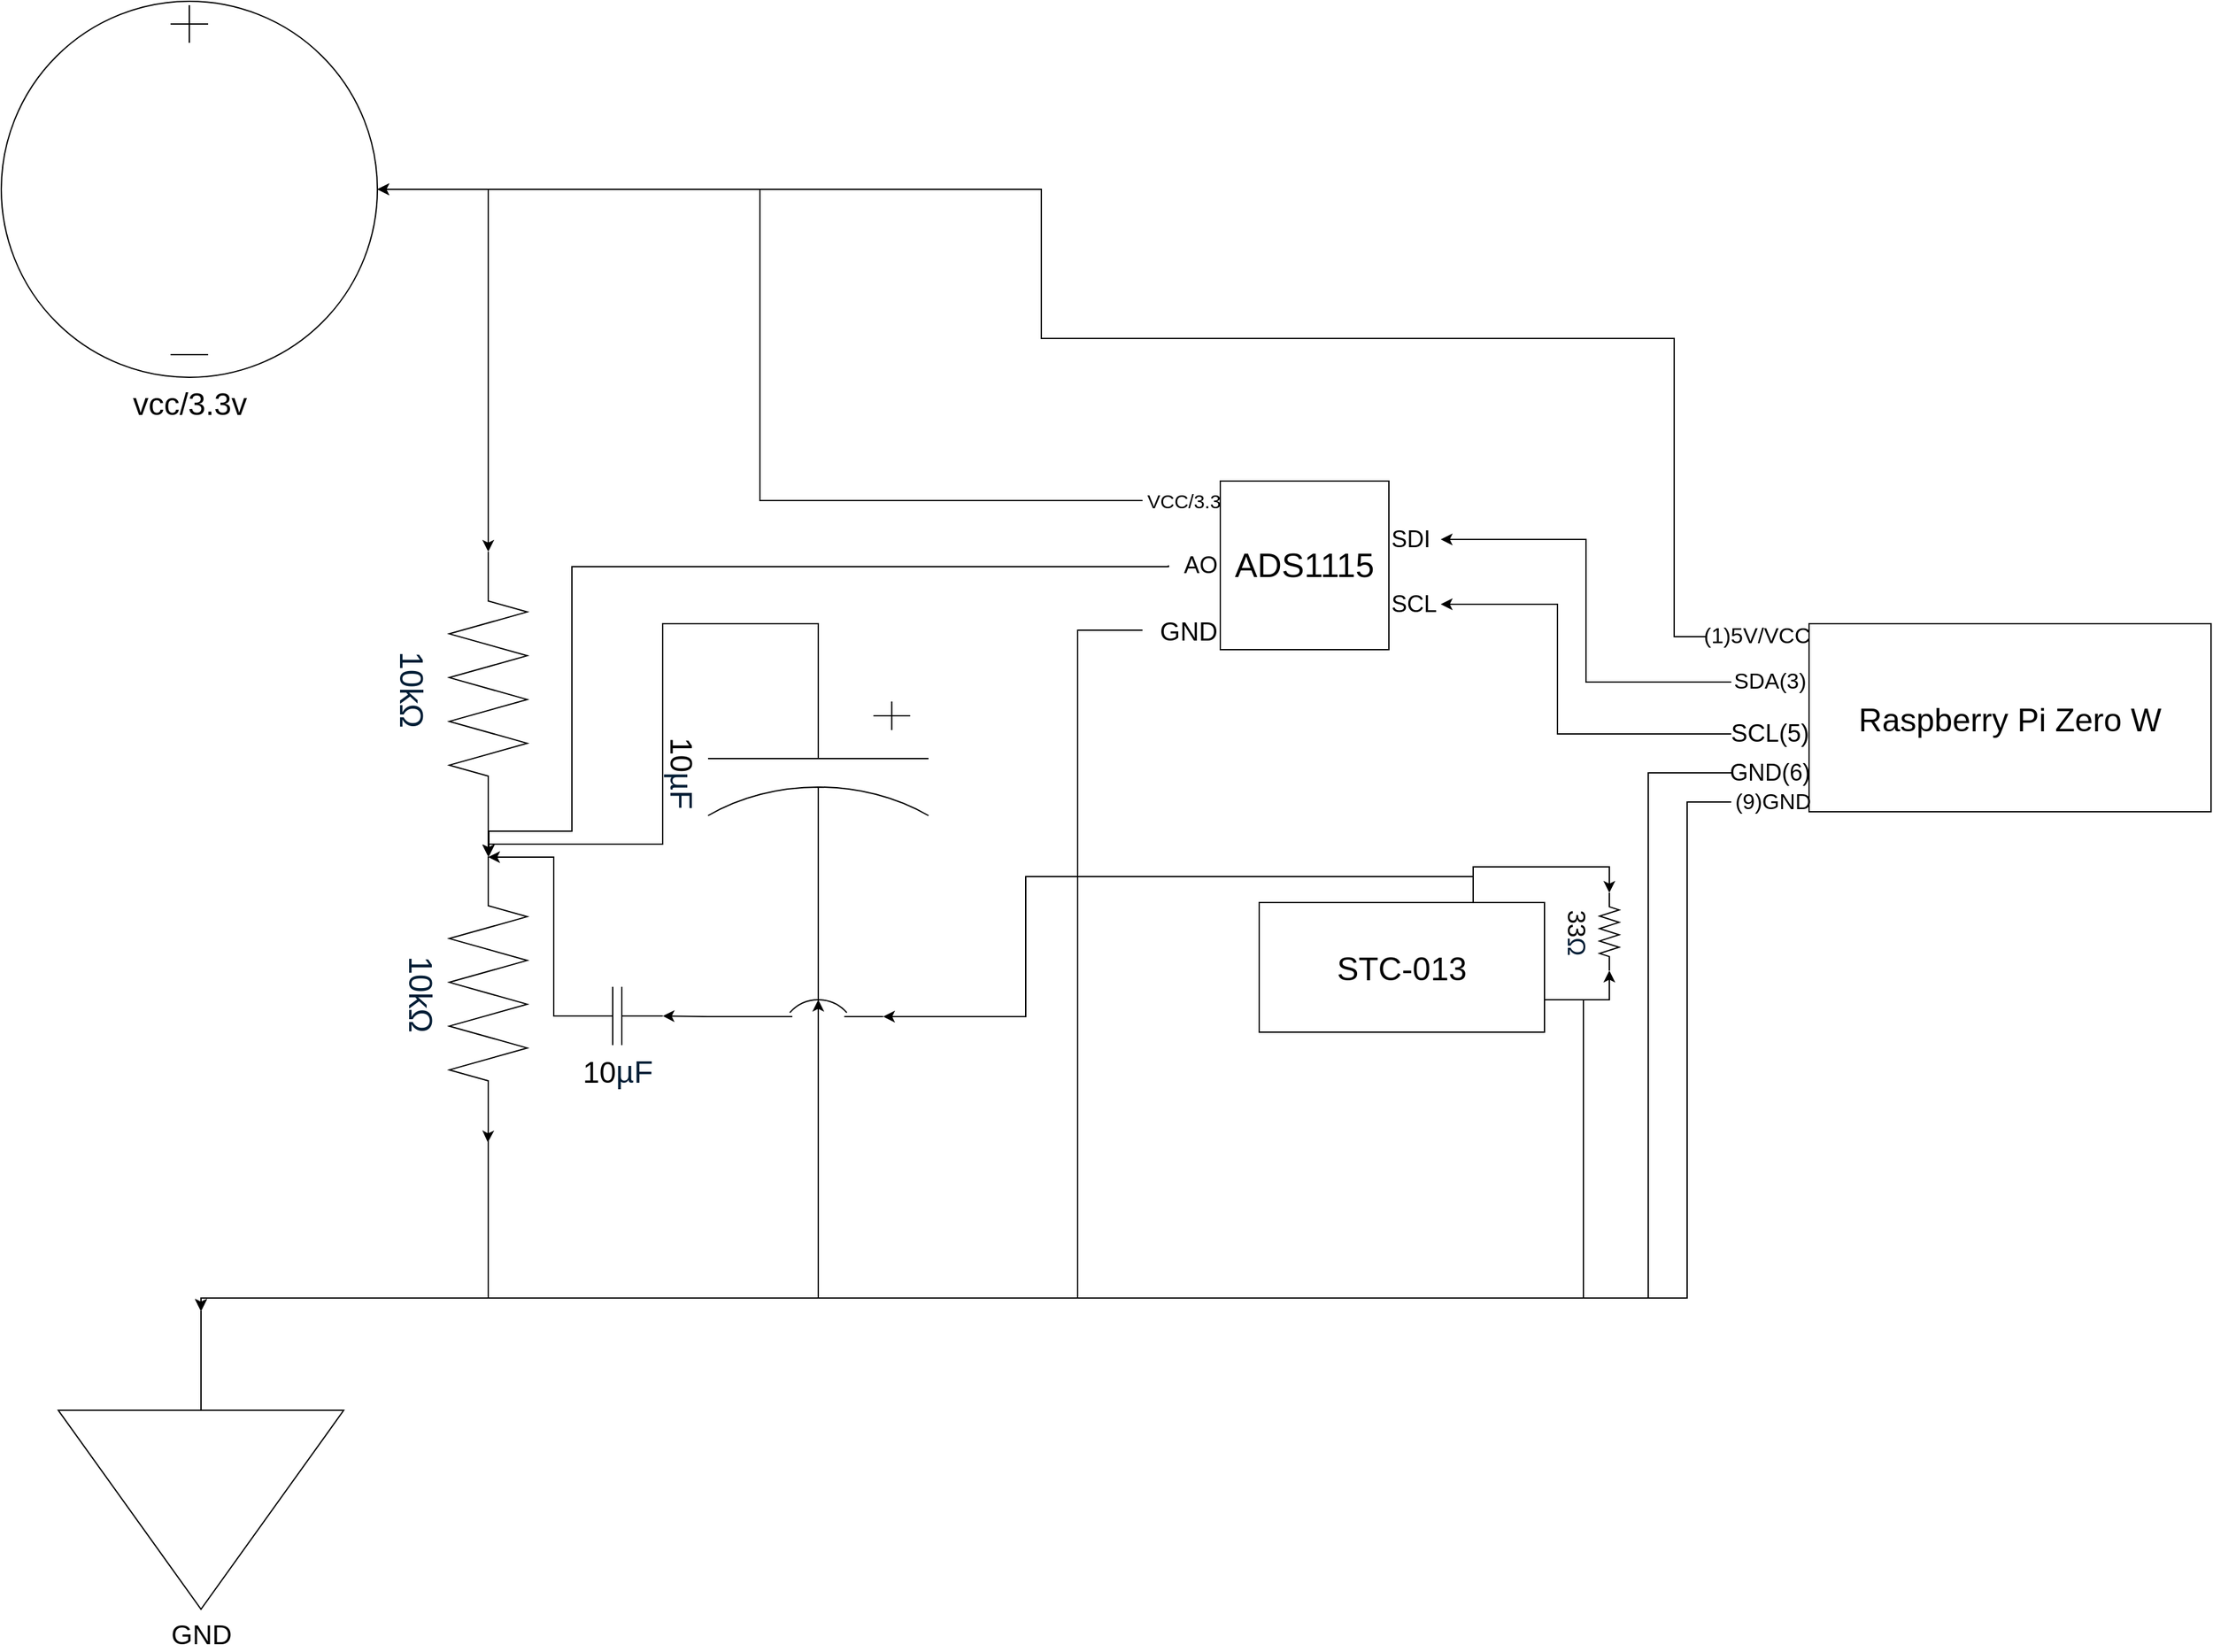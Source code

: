 <mxfile version="28.0.6">
  <diagram name="Page-1" id="vNXdkOcBj9Wq41IBkxlO">
    <mxGraphModel dx="2605" dy="2594" grid="1" gridSize="10" guides="1" tooltips="1" connect="1" arrows="1" fold="1" page="1" pageScale="1" pageWidth="827" pageHeight="1169" math="0" shadow="0">
      <root>
        <mxCell id="0" />
        <mxCell id="1" parent="0" />
        <mxCell id="6fYzGvUYfayJuw-_JPxw-3" value="&lt;span style=&quot;font-size: 24px;&quot;&gt;vcc/3.3v&lt;/span&gt;" style="pointerEvents=1;verticalLabelPosition=bottom;shadow=0;dashed=0;align=center;html=1;verticalAlign=top;shape=mxgraph.electrical.signal_sources.source;aspect=fixed;points=[[0.5,0,0],[1,0.5,0],[0.5,1,0],[0,0.5,0]];elSignalType=dc3;" parent="1" vertex="1">
          <mxGeometry x="260" y="-150" width="290" height="290" as="geometry" />
        </mxCell>
        <mxCell id="6fYzGvUYfayJuw-_JPxw-4" value="GND" style="pointerEvents=1;verticalLabelPosition=bottom;shadow=0;dashed=0;align=center;html=1;verticalAlign=top;shape=mxgraph.electrical.signal_sources.signal_ground;fontSize=21;" parent="1" vertex="1">
          <mxGeometry x="304" y="860" width="220" height="230" as="geometry" />
        </mxCell>
        <mxCell id="6fYzGvUYfayJuw-_JPxw-9" value="&lt;span style=&quot;color: rgb(0, 29, 53); font-family: Arial, sans-serif; text-align: start; text-wrap-mode: wrap; background-color: rgb(255, 255, 255);&quot;&gt;&lt;font style=&quot;font-size: 25px;&quot;&gt;10kΩ&lt;/font&gt;&lt;/span&gt;" style="pointerEvents=1;verticalLabelPosition=bottom;shadow=0;dashed=0;align=center;html=1;verticalAlign=top;shape=mxgraph.electrical.resistors.resistor_2;rotation=90;fontSize=33;" parent="1" vertex="1">
          <mxGeometry x="530" y="350" width="211" height="60" as="geometry" />
        </mxCell>
        <mxCell id="6fYzGvUYfayJuw-_JPxw-22" style="edgeStyle=orthogonalEdgeStyle;rounded=0;orthogonalLoop=1;jettySize=auto;html=1;exitX=1;exitY=0.5;exitDx=0;exitDy=0;exitPerimeter=0;" parent="1" source="6fYzGvUYfayJuw-_JPxw-12" edge="1">
          <mxGeometry relative="1" as="geometry">
            <mxPoint x="635.176" y="730" as="targetPoint" />
          </mxGeometry>
        </mxCell>
        <mxCell id="6fYzGvUYfayJuw-_JPxw-12" value="&lt;span style=&quot;color: rgb(0, 29, 53); font-family: Arial, sans-serif; text-align: start; text-wrap-mode: wrap; background-color: rgb(255, 255, 255);&quot;&gt;&lt;font style=&quot;font-size: 25px;&quot;&gt;10kΩ&lt;/font&gt;&lt;/span&gt;" style="pointerEvents=1;verticalLabelPosition=bottom;shadow=0;dashed=0;align=center;html=1;verticalAlign=top;shape=mxgraph.electrical.resistors.resistor_2;rotation=90;" parent="1" vertex="1">
          <mxGeometry x="530" y="585" width="211" height="60" as="geometry" />
        </mxCell>
        <mxCell id="6fYzGvUYfayJuw-_JPxw-20" style="edgeStyle=orthogonalEdgeStyle;rounded=0;orthogonalLoop=1;jettySize=auto;html=1;exitX=1;exitY=0.5;exitDx=0;exitDy=0;exitPerimeter=0;entryX=0;entryY=0.5;entryDx=0;entryDy=0;entryPerimeter=0;" parent="1" source="6fYzGvUYfayJuw-_JPxw-3" target="6fYzGvUYfayJuw-_JPxw-9" edge="1">
          <mxGeometry relative="1" as="geometry" />
        </mxCell>
        <mxCell id="6fYzGvUYfayJuw-_JPxw-21" style="edgeStyle=orthogonalEdgeStyle;rounded=0;orthogonalLoop=1;jettySize=auto;html=1;exitX=1;exitY=0.5;exitDx=0;exitDy=0;exitPerimeter=0;entryX=0;entryY=0.5;entryDx=0;entryDy=0;entryPerimeter=0;" parent="1" source="6fYzGvUYfayJuw-_JPxw-9" target="6fYzGvUYfayJuw-_JPxw-12" edge="1">
          <mxGeometry relative="1" as="geometry" />
        </mxCell>
        <mxCell id="6fYzGvUYfayJuw-_JPxw-23" style="edgeStyle=orthogonalEdgeStyle;rounded=0;orthogonalLoop=1;jettySize=auto;html=1;exitX=1;exitY=0.5;exitDx=0;exitDy=0;exitPerimeter=0;entryX=0.5;entryY=0;entryDx=0;entryDy=0;entryPerimeter=0;" parent="1" source="6fYzGvUYfayJuw-_JPxw-12" target="6fYzGvUYfayJuw-_JPxw-4" edge="1">
          <mxGeometry relative="1" as="geometry">
            <Array as="points">
              <mxPoint x="636" y="850" />
              <mxPoint x="414" y="850" />
            </Array>
          </mxGeometry>
        </mxCell>
        <mxCell id="6fYzGvUYfayJuw-_JPxw-24" value="&lt;font style=&quot;font-size: 24px;&quot;&gt;10&lt;span style=&quot;color: rgb(0, 29, 53); font-family: Arial, sans-serif; text-align: start; text-wrap-mode: wrap; background-color: rgb(255, 255, 255);&quot;&gt;µF&lt;/span&gt;&lt;/font&gt;" style="pointerEvents=1;verticalLabelPosition=bottom;shadow=0;dashed=0;align=center;html=1;verticalAlign=top;shape=mxgraph.electrical.capacitors.capacitor_3;rotation=90;" parent="1" vertex="1">
          <mxGeometry x="780" y="360" width="220" height="170" as="geometry" />
        </mxCell>
        <mxCell id="6fYzGvUYfayJuw-_JPxw-26" style="edgeStyle=orthogonalEdgeStyle;rounded=0;orthogonalLoop=1;jettySize=auto;html=1;exitX=0;exitY=0.5;exitDx=0;exitDy=0;exitPerimeter=0;entryX=0;entryY=0.5;entryDx=0;entryDy=0;entryPerimeter=0;" parent="1" source="6fYzGvUYfayJuw-_JPxw-24" target="6fYzGvUYfayJuw-_JPxw-12" edge="1">
          <mxGeometry relative="1" as="geometry">
            <Array as="points">
              <mxPoint x="890" y="330" />
              <mxPoint x="770" y="330" />
              <mxPoint x="770" y="500" />
              <mxPoint x="636" y="500" />
            </Array>
          </mxGeometry>
        </mxCell>
        <mxCell id="6fYzGvUYfayJuw-_JPxw-31" style="edgeStyle=orthogonalEdgeStyle;rounded=0;orthogonalLoop=1;jettySize=auto;html=1;exitX=1;exitY=0.75;exitDx=0;exitDy=0;entryX=0.5;entryY=0;entryDx=0;entryDy=0;entryPerimeter=0;" parent="1" source="6fYzGvUYfayJuw-_JPxw-29" target="6fYzGvUYfayJuw-_JPxw-4" edge="1">
          <mxGeometry relative="1" as="geometry">
            <mxPoint x="1330" y="504.333" as="targetPoint" />
            <Array as="points">
              <mxPoint x="1480" y="620" />
              <mxPoint x="1480" y="850" />
              <mxPoint x="414" y="850" />
            </Array>
          </mxGeometry>
        </mxCell>
        <mxCell id="zMU_z4SldvgFsCKIW3oL-27" style="edgeStyle=orthogonalEdgeStyle;rounded=0;orthogonalLoop=1;jettySize=auto;html=1;exitX=0.75;exitY=0;exitDx=0;exitDy=0;entryX=1;entryY=1;entryDx=0;entryDy=0;entryPerimeter=0;" edge="1" parent="1" source="6fYzGvUYfayJuw-_JPxw-29" target="zMU_z4SldvgFsCKIW3oL-28">
          <mxGeometry relative="1" as="geometry">
            <mxPoint x="960" y="640" as="targetPoint" />
            <Array as="points">
              <mxPoint x="1395" y="525" />
              <mxPoint x="1050" y="525" />
              <mxPoint x="1050" y="633" />
            </Array>
          </mxGeometry>
        </mxCell>
        <mxCell id="6fYzGvUYfayJuw-_JPxw-29" value="STC-013" style="rounded=0;whiteSpace=wrap;html=1;fontSize=25;" parent="1" vertex="1">
          <mxGeometry x="1230" y="545" width="220" height="100" as="geometry" />
        </mxCell>
        <mxCell id="6fYzGvUYfayJuw-_JPxw-59" value="&lt;font style=&quot;font-size: 25px;&quot;&gt;Raspberry Pi Zero W&lt;/font&gt;" style="rounded=0;whiteSpace=wrap;html=1;" parent="1" vertex="1">
          <mxGeometry x="1654" y="330" width="310" height="145" as="geometry" />
        </mxCell>
        <mxCell id="6fYzGvUYfayJuw-_JPxw-60" value="&lt;font style=&quot;font-size: 17px;&quot;&gt;&amp;nbsp;(9)GND&lt;/font&gt;" style="text;html=1;align=center;verticalAlign=middle;whiteSpace=wrap;rounded=0;" parent="1" vertex="1">
          <mxGeometry x="1594" y="460" width="60" height="15" as="geometry" />
        </mxCell>
        <mxCell id="6fYzGvUYfayJuw-_JPxw-62" value="&lt;span style=&quot;font-size: 17px;&quot;&gt;(1)5V/VCC&lt;/span&gt;" style="text;html=1;align=center;verticalAlign=middle;whiteSpace=wrap;rounded=0;" parent="1" vertex="1">
          <mxGeometry x="1574" y="330" width="80" height="20" as="geometry" />
        </mxCell>
        <mxCell id="6fYzGvUYfayJuw-_JPxw-64" style="edgeStyle=orthogonalEdgeStyle;rounded=0;orthogonalLoop=1;jettySize=auto;html=1;exitX=0;exitY=0.5;exitDx=0;exitDy=0;entryX=1;entryY=0.5;entryDx=0;entryDy=0;entryPerimeter=0;" parent="1" source="6fYzGvUYfayJuw-_JPxw-62" target="6fYzGvUYfayJuw-_JPxw-3" edge="1">
          <mxGeometry relative="1" as="geometry">
            <Array as="points">
              <mxPoint x="1550" y="340" />
              <mxPoint x="1550" y="110" />
              <mxPoint x="1062" y="110" />
              <mxPoint x="1062" y="-5" />
            </Array>
          </mxGeometry>
        </mxCell>
        <mxCell id="6fYzGvUYfayJuw-_JPxw-65" style="edgeStyle=orthogonalEdgeStyle;rounded=0;orthogonalLoop=1;jettySize=auto;html=1;exitX=0;exitY=0.5;exitDx=0;exitDy=0;entryX=0.5;entryY=0;entryDx=0;entryDy=0;entryPerimeter=0;" parent="1" source="6fYzGvUYfayJuw-_JPxw-60" target="6fYzGvUYfayJuw-_JPxw-4" edge="1">
          <mxGeometry relative="1" as="geometry">
            <Array as="points">
              <mxPoint x="1560" y="850" />
              <mxPoint x="414" y="850" />
            </Array>
          </mxGeometry>
        </mxCell>
        <mxCell id="zMU_z4SldvgFsCKIW3oL-11" value="&lt;font style=&quot;font-size: 26px;&quot;&gt;ADS1115&lt;/font&gt;" style="whiteSpace=wrap;html=1;aspect=fixed;" vertex="1" parent="1">
          <mxGeometry x="1200" y="220" width="130" height="130" as="geometry" />
        </mxCell>
        <mxCell id="zMU_z4SldvgFsCKIW3oL-12" value="&lt;font style=&quot;font-size: 15px;&quot;&gt;&amp;nbsp;VCC/3.3&lt;/font&gt;" style="text;html=1;align=center;verticalAlign=middle;whiteSpace=wrap;rounded=0;" vertex="1" parent="1">
          <mxGeometry x="1140" y="220" width="60" height="30" as="geometry" />
        </mxCell>
        <mxCell id="zMU_z4SldvgFsCKIW3oL-14" style="edgeStyle=orthogonalEdgeStyle;rounded=0;orthogonalLoop=1;jettySize=auto;html=1;exitX=0;exitY=0.5;exitDx=0;exitDy=0;entryX=0;entryY=0.5;entryDx=0;entryDy=0;entryPerimeter=0;" edge="1" parent="1" source="zMU_z4SldvgFsCKIW3oL-13" target="6fYzGvUYfayJuw-_JPxw-12">
          <mxGeometry relative="1" as="geometry">
            <mxPoint x="646" y="510" as="targetPoint" />
            <mxPoint x="1146.0" y="285.0" as="sourcePoint" />
            <Array as="points">
              <mxPoint x="700" y="286" />
              <mxPoint x="700" y="490" />
              <mxPoint x="636" y="490" />
              <mxPoint x="636" y="510" />
            </Array>
          </mxGeometry>
        </mxCell>
        <mxCell id="zMU_z4SldvgFsCKIW3oL-13" value="&lt;font style=&quot;font-size: 18px;&quot;&gt;AO&lt;/font&gt;" style="text;html=1;align=right;verticalAlign=middle;whiteSpace=wrap;rounded=0;" vertex="1" parent="1">
          <mxGeometry x="1160" y="270" width="40" height="30" as="geometry" />
        </mxCell>
        <mxCell id="zMU_z4SldvgFsCKIW3oL-16" style="edgeStyle=orthogonalEdgeStyle;rounded=0;orthogonalLoop=1;jettySize=auto;html=1;exitX=0;exitY=0.5;exitDx=0;exitDy=0;entryX=1;entryY=0.5;entryDx=0;entryDy=0;entryPerimeter=0;" edge="1" parent="1" source="zMU_z4SldvgFsCKIW3oL-12" target="6fYzGvUYfayJuw-_JPxw-3">
          <mxGeometry relative="1" as="geometry" />
        </mxCell>
        <mxCell id="zMU_z4SldvgFsCKIW3oL-17" value="&lt;font style=&quot;font-size: 20px;&quot;&gt;GND&lt;/font&gt;" style="text;html=1;align=right;verticalAlign=middle;whiteSpace=wrap;rounded=0;" vertex="1" parent="1">
          <mxGeometry x="1140" y="320" width="60" height="30" as="geometry" />
        </mxCell>
        <mxCell id="zMU_z4SldvgFsCKIW3oL-18" style="edgeStyle=orthogonalEdgeStyle;rounded=0;orthogonalLoop=1;jettySize=auto;html=1;exitX=0;exitY=0.5;exitDx=0;exitDy=0;entryX=0.5;entryY=0;entryDx=0;entryDy=0;entryPerimeter=0;" edge="1" parent="1" source="zMU_z4SldvgFsCKIW3oL-17" target="6fYzGvUYfayJuw-_JPxw-4">
          <mxGeometry relative="1" as="geometry">
            <Array as="points">
              <mxPoint x="1090" y="335" />
              <mxPoint x="1090" y="850" />
              <mxPoint x="414" y="850" />
            </Array>
          </mxGeometry>
        </mxCell>
        <mxCell id="zMU_z4SldvgFsCKIW3oL-19" value="&lt;font style=&quot;font-size: 18px;&quot;&gt;SCL&lt;/font&gt;" style="text;html=1;align=left;verticalAlign=middle;whiteSpace=wrap;rounded=0;" vertex="1" parent="1">
          <mxGeometry x="1330" y="300" width="40" height="30" as="geometry" />
        </mxCell>
        <mxCell id="zMU_z4SldvgFsCKIW3oL-20" value="&lt;font style=&quot;font-size: 18px;&quot;&gt;SDI&lt;/font&gt;" style="text;html=1;align=left;verticalAlign=middle;whiteSpace=wrap;rounded=0;" vertex="1" parent="1">
          <mxGeometry x="1330" y="250" width="40" height="30" as="geometry" />
        </mxCell>
        <mxCell id="zMU_z4SldvgFsCKIW3oL-21" value="&lt;font style=&quot;font-size: 18px;&quot;&gt;GND(6)&lt;/font&gt;" style="text;html=1;align=center;verticalAlign=middle;whiteSpace=wrap;rounded=0;" vertex="1" parent="1">
          <mxGeometry x="1594" y="430" width="60" height="30" as="geometry" />
        </mxCell>
        <mxCell id="zMU_z4SldvgFsCKIW3oL-22" style="edgeStyle=orthogonalEdgeStyle;rounded=0;orthogonalLoop=1;jettySize=auto;html=1;exitX=0;exitY=0.5;exitDx=0;exitDy=0;entryX=0.5;entryY=0;entryDx=0;entryDy=0;entryPerimeter=0;" edge="1" parent="1" source="zMU_z4SldvgFsCKIW3oL-21" target="6fYzGvUYfayJuw-_JPxw-4">
          <mxGeometry relative="1" as="geometry">
            <Array as="points">
              <mxPoint x="1530" y="445" />
              <mxPoint x="1530" y="850" />
              <mxPoint x="414" y="850" />
            </Array>
          </mxGeometry>
        </mxCell>
        <mxCell id="zMU_z4SldvgFsCKIW3oL-25" style="edgeStyle=orthogonalEdgeStyle;rounded=0;orthogonalLoop=1;jettySize=auto;html=1;exitX=0;exitY=0.5;exitDx=0;exitDy=0;entryX=1;entryY=0.5;entryDx=0;entryDy=0;" edge="1" parent="1" source="zMU_z4SldvgFsCKIW3oL-23" target="zMU_z4SldvgFsCKIW3oL-20">
          <mxGeometry relative="1" as="geometry" />
        </mxCell>
        <mxCell id="zMU_z4SldvgFsCKIW3oL-23" value="&lt;font style=&quot;font-size: 17px;&quot;&gt;SDA(3)&lt;/font&gt;" style="text;html=1;align=center;verticalAlign=middle;whiteSpace=wrap;rounded=0;" vertex="1" parent="1">
          <mxGeometry x="1594" y="360" width="60" height="30" as="geometry" />
        </mxCell>
        <mxCell id="zMU_z4SldvgFsCKIW3oL-26" style="edgeStyle=orthogonalEdgeStyle;rounded=0;orthogonalLoop=1;jettySize=auto;html=1;exitX=0;exitY=0.5;exitDx=0;exitDy=0;entryX=1;entryY=0.5;entryDx=0;entryDy=0;" edge="1" parent="1" source="zMU_z4SldvgFsCKIW3oL-24" target="zMU_z4SldvgFsCKIW3oL-19">
          <mxGeometry relative="1" as="geometry">
            <Array as="points">
              <mxPoint x="1460" y="415" />
              <mxPoint x="1460" y="315" />
            </Array>
          </mxGeometry>
        </mxCell>
        <mxCell id="zMU_z4SldvgFsCKIW3oL-24" value="&lt;font style=&quot;font-size: 19px;&quot;&gt;SCL(5)&lt;/font&gt;" style="text;html=1;align=center;verticalAlign=middle;whiteSpace=wrap;rounded=0;" vertex="1" parent="1">
          <mxGeometry x="1594" y="400" width="60" height="30" as="geometry" />
        </mxCell>
        <mxCell id="zMU_z4SldvgFsCKIW3oL-29" value="" style="edgeStyle=orthogonalEdgeStyle;rounded=0;orthogonalLoop=1;jettySize=auto;html=1;exitX=1;exitY=0.5;exitDx=0;exitDy=0;exitPerimeter=0;entryX=0.5;entryY=0;entryDx=0;entryDy=0;entryPerimeter=0;" edge="1" parent="1" source="6fYzGvUYfayJuw-_JPxw-24" target="zMU_z4SldvgFsCKIW3oL-28">
          <mxGeometry relative="1" as="geometry">
            <mxPoint x="414" y="860" as="targetPoint" />
            <Array as="points">
              <mxPoint x="890" y="850" />
            </Array>
            <mxPoint x="890" y="555" as="sourcePoint" />
          </mxGeometry>
        </mxCell>
        <mxCell id="zMU_z4SldvgFsCKIW3oL-28" value="" style="pointerEvents=1;verticalLabelPosition=bottom;shadow=0;dashed=0;align=center;html=1;verticalAlign=top;shape=mxgraph.electrical.miscellaneous.circuit_breaker;" vertex="1" parent="1">
          <mxGeometry x="840" y="620" width="100" height="13" as="geometry" />
        </mxCell>
        <mxCell id="zMU_z4SldvgFsCKIW3oL-31" value="&lt;font style=&quot;font-size: 19px;&quot;&gt;33&lt;span style=&quot;color: rgb(0, 29, 53); font-family: Arial, sans-serif; text-align: start; text-wrap-mode: wrap; background-color: rgb(255, 255, 255);&quot;&gt;Ω&lt;/span&gt;&lt;/font&gt;" style="pointerEvents=1;verticalLabelPosition=bottom;shadow=0;dashed=0;align=center;html=1;verticalAlign=top;shape=mxgraph.electrical.resistors.resistor_2;rotation=90;" vertex="1" parent="1">
          <mxGeometry x="1470" y="560" width="60" height="15" as="geometry" />
        </mxCell>
        <mxCell id="zMU_z4SldvgFsCKIW3oL-32" style="edgeStyle=orthogonalEdgeStyle;rounded=0;orthogonalLoop=1;jettySize=auto;html=1;exitX=1;exitY=0.75;exitDx=0;exitDy=0;entryX=1;entryY=0.5;entryDx=0;entryDy=0;entryPerimeter=0;" edge="1" parent="1" source="6fYzGvUYfayJuw-_JPxw-29" target="zMU_z4SldvgFsCKIW3oL-31">
          <mxGeometry relative="1" as="geometry" />
        </mxCell>
        <mxCell id="zMU_z4SldvgFsCKIW3oL-33" style="edgeStyle=orthogonalEdgeStyle;rounded=0;orthogonalLoop=1;jettySize=auto;html=1;exitX=0.75;exitY=0;exitDx=0;exitDy=0;entryX=0;entryY=0.5;entryDx=0;entryDy=0;entryPerimeter=0;" edge="1" parent="1" source="6fYzGvUYfayJuw-_JPxw-29" target="zMU_z4SldvgFsCKIW3oL-31">
          <mxGeometry relative="1" as="geometry" />
        </mxCell>
        <mxCell id="zMU_z4SldvgFsCKIW3oL-38" style="edgeStyle=orthogonalEdgeStyle;rounded=0;orthogonalLoop=1;jettySize=auto;html=1;exitX=0;exitY=0.5;exitDx=0;exitDy=0;exitPerimeter=0;entryX=0;entryY=0.5;entryDx=0;entryDy=0;entryPerimeter=0;" edge="1" parent="1" source="zMU_z4SldvgFsCKIW3oL-39" target="6fYzGvUYfayJuw-_JPxw-12">
          <mxGeometry relative="1" as="geometry">
            <mxPoint x="700" y="630" as="sourcePoint" />
            <Array as="points">
              <mxPoint x="686" y="633" />
              <mxPoint x="686" y="510" />
              <mxPoint x="636" y="510" />
            </Array>
          </mxGeometry>
        </mxCell>
        <mxCell id="zMU_z4SldvgFsCKIW3oL-39" value="&lt;font style=&quot;font-size: 23px;&quot;&gt;10&lt;/font&gt;&lt;span style=&quot;color: rgb(0, 29, 53); font-family: Arial, sans-serif; font-size: 24px; text-align: start; text-wrap-mode: wrap; background-color: rgb(255, 255, 255);&quot;&gt;µF&lt;/span&gt;" style="pointerEvents=1;verticalLabelPosition=bottom;shadow=0;dashed=0;align=center;html=1;verticalAlign=top;shape=mxgraph.electrical.capacitors.capacitor_1;" vertex="1" parent="1">
          <mxGeometry x="700" y="610" width="70" height="45" as="geometry" />
        </mxCell>
        <mxCell id="zMU_z4SldvgFsCKIW3oL-40" style="edgeStyle=orthogonalEdgeStyle;rounded=0;orthogonalLoop=1;jettySize=auto;html=1;exitX=0;exitY=1;exitDx=0;exitDy=0;exitPerimeter=0;entryX=1;entryY=0.5;entryDx=0;entryDy=0;entryPerimeter=0;" edge="1" parent="1" source="zMU_z4SldvgFsCKIW3oL-28" target="zMU_z4SldvgFsCKIW3oL-39">
          <mxGeometry relative="1" as="geometry">
            <Array as="points">
              <mxPoint x="805" y="633" />
            </Array>
          </mxGeometry>
        </mxCell>
      </root>
    </mxGraphModel>
  </diagram>
</mxfile>

